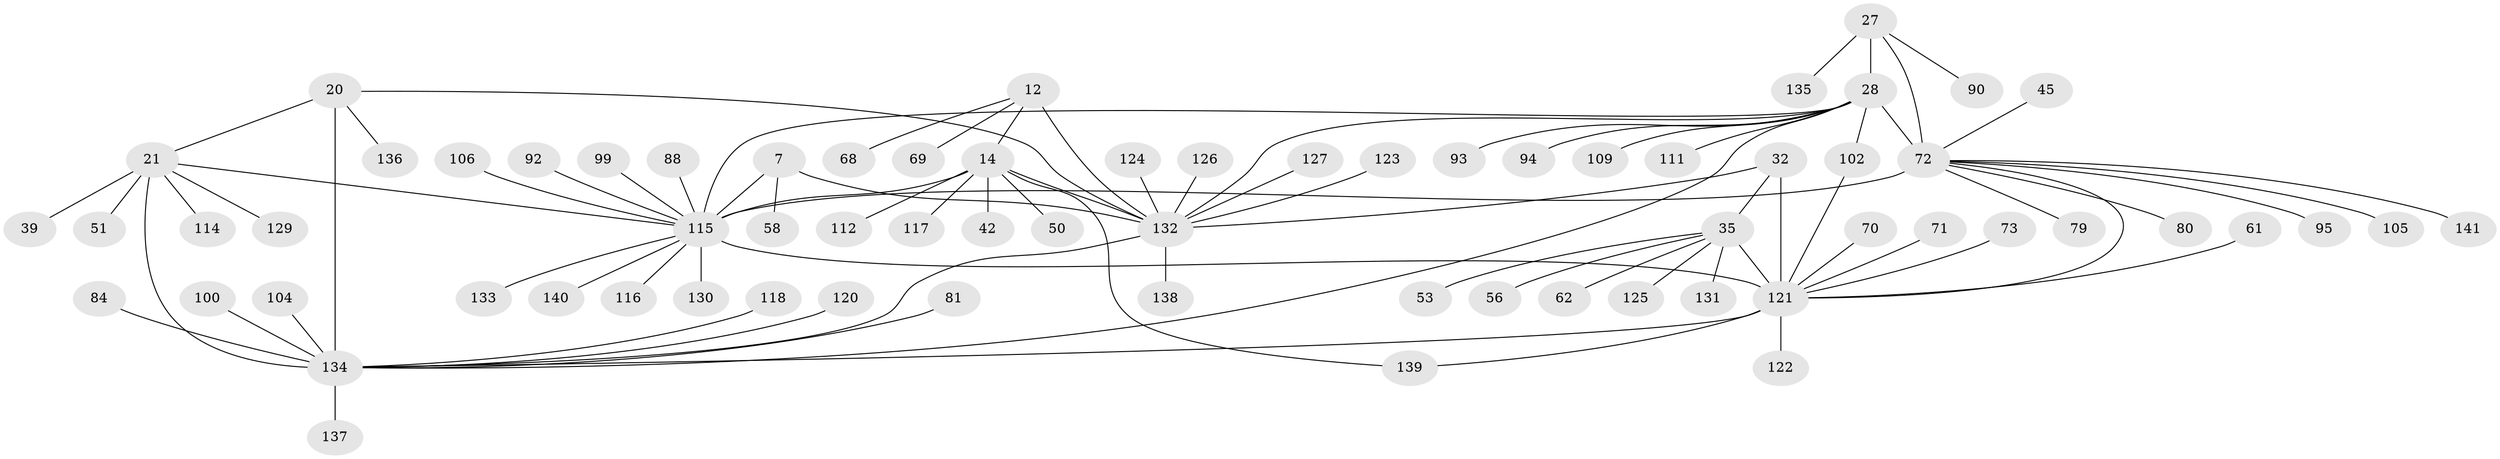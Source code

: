 // original degree distribution, {10: 0.04964539007092199, 6: 0.014184397163120567, 13: 0.0070921985815602835, 9: 0.0425531914893617, 12: 0.028368794326241134, 8: 0.028368794326241134, 11: 0.028368794326241134, 7: 0.04964539007092199, 1: 0.6170212765957447, 2: 0.09219858156028368, 4: 0.03546099290780142, 3: 0.0070921985815602835}
// Generated by graph-tools (version 1.1) at 2025/54/03/09/25 04:54:16]
// undirected, 70 vertices, 84 edges
graph export_dot {
graph [start="1"]
  node [color=gray90,style=filled];
  7 [super="+2"];
  12 [super="+10"];
  14 [super="+11"];
  20 [super="+16"];
  21 [super="+18"];
  27 [super="+24"];
  28 [super="+26"];
  32 [super="+29"];
  35 [super="+33"];
  39;
  42;
  45;
  50;
  51;
  53;
  56;
  58;
  61;
  62;
  68;
  69;
  70;
  71;
  72 [super="+25+43"];
  73;
  79;
  80;
  81;
  84;
  88;
  90;
  92;
  93;
  94;
  95;
  99;
  100;
  102;
  104 [super="+89"];
  105;
  106;
  109;
  111;
  112 [super="+66"];
  114;
  115 [super="+98+5+44+49+63+77+76+101+36+60+67+78+87"];
  116;
  117;
  118 [super="+113"];
  120;
  121 [super="+34+37"];
  122;
  123;
  124;
  125;
  126;
  127;
  129 [super="+110"];
  130;
  131;
  132 [super="+13+55+74+108+82+83+107+119"];
  133;
  134 [super="+97+19+41+48+54"];
  135;
  136;
  137;
  138 [super="+128"];
  139 [super="+47"];
  140;
  141 [super="+86"];
  7 -- 58;
  7 -- 115 [weight=10];
  7 -- 132;
  12 -- 14 [weight=4];
  12 -- 68;
  12 -- 69;
  12 -- 132 [weight=6];
  14 -- 42;
  14 -- 50;
  14 -- 117;
  14 -- 139;
  14 -- 112;
  14 -- 115 [weight=2];
  14 -- 132 [weight=6];
  20 -- 21 [weight=4];
  20 -- 136;
  20 -- 132;
  20 -- 134 [weight=6];
  21 -- 39;
  21 -- 114;
  21 -- 51;
  21 -- 129;
  21 -- 115;
  21 -- 134 [weight=6];
  27 -- 28 [weight=6];
  27 -- 135;
  27 -- 90;
  27 -- 72 [weight=4];
  28 -- 94;
  28 -- 102;
  28 -- 109;
  28 -- 111;
  28 -- 93;
  28 -- 132;
  28 -- 134;
  28 -- 72 [weight=6];
  28 -- 115;
  32 -- 35 [weight=4];
  32 -- 132;
  32 -- 121 [weight=6];
  35 -- 56;
  35 -- 125;
  35 -- 131;
  35 -- 53;
  35 -- 62;
  35 -- 121 [weight=6];
  45 -- 72;
  61 -- 121;
  70 -- 121;
  71 -- 121;
  72 -- 105;
  72 -- 141;
  72 -- 79;
  72 -- 80;
  72 -- 115 [weight=2];
  72 -- 121;
  72 -- 95;
  73 -- 121;
  81 -- 134;
  84 -- 134;
  88 -- 115;
  92 -- 115;
  99 -- 115;
  100 -- 134;
  102 -- 121;
  104 -- 134;
  106 -- 115;
  115 -- 130;
  115 -- 133;
  115 -- 140;
  115 -- 116;
  115 -- 121 [weight=2];
  118 -- 134;
  120 -- 134;
  121 -- 134;
  121 -- 139;
  121 -- 122;
  123 -- 132;
  124 -- 132;
  126 -- 132;
  127 -- 132;
  132 -- 138;
  132 -- 134;
  134 -- 137;
}
